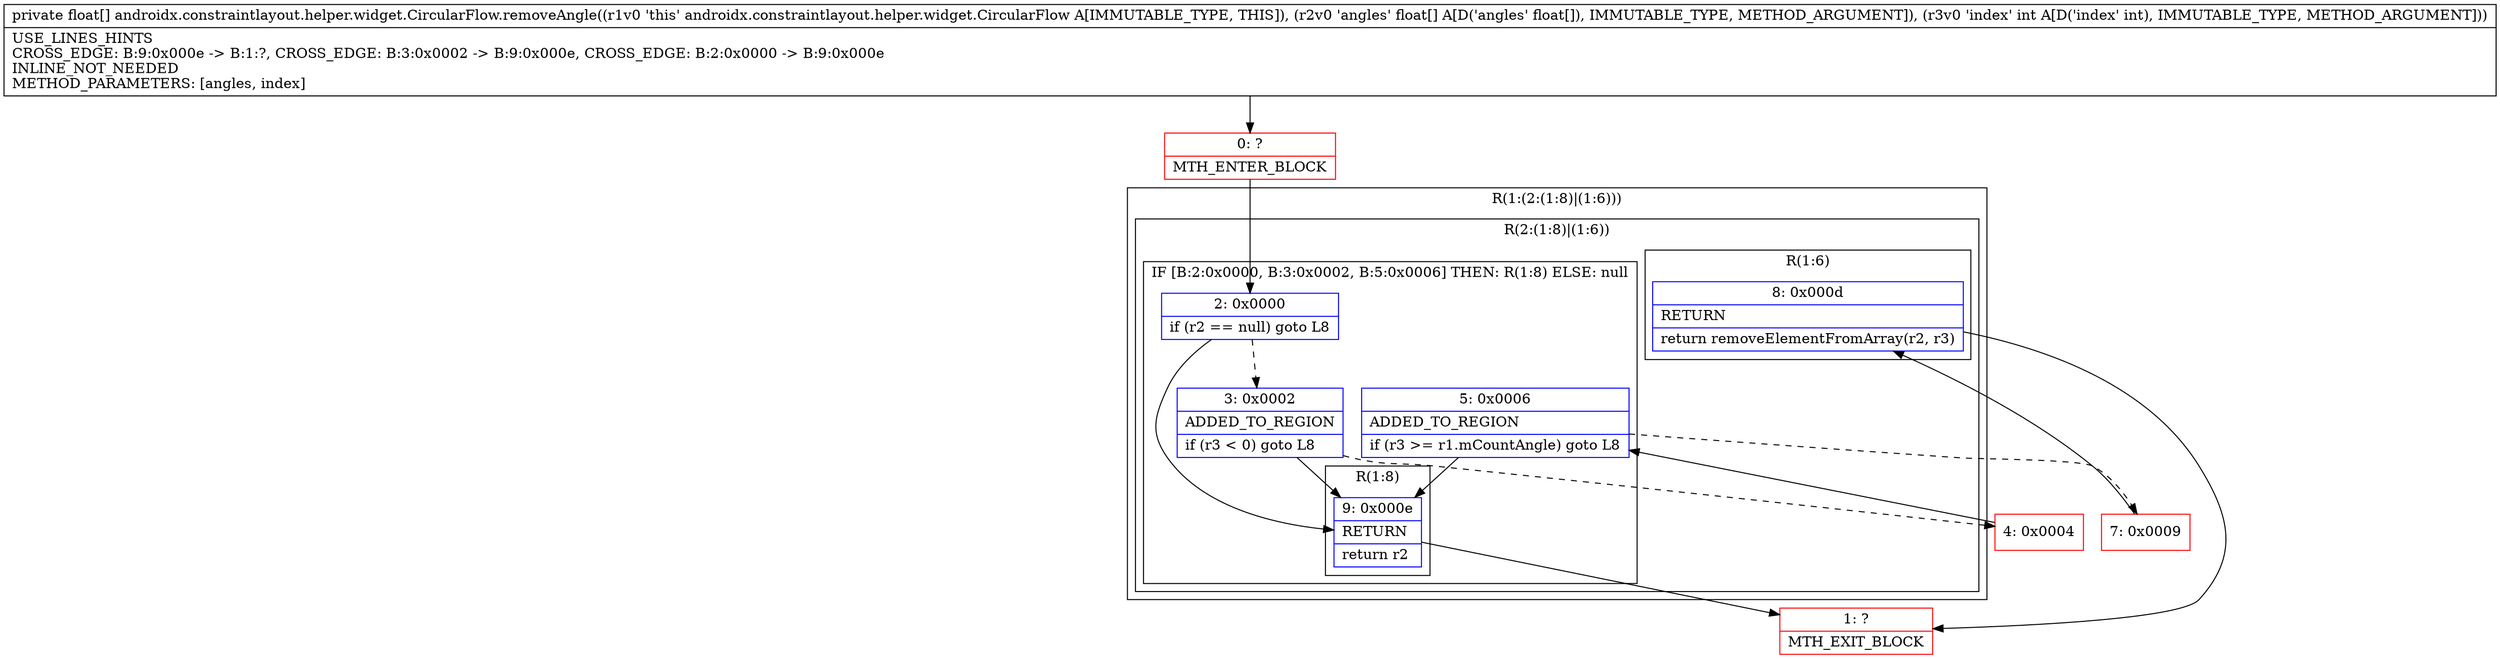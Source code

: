 digraph "CFG forandroidx.constraintlayout.helper.widget.CircularFlow.removeAngle([FI)[F" {
subgraph cluster_Region_1739609142 {
label = "R(1:(2:(1:8)|(1:6)))";
node [shape=record,color=blue];
subgraph cluster_Region_797517582 {
label = "R(2:(1:8)|(1:6))";
node [shape=record,color=blue];
subgraph cluster_IfRegion_1459240947 {
label = "IF [B:2:0x0000, B:3:0x0002, B:5:0x0006] THEN: R(1:8) ELSE: null";
node [shape=record,color=blue];
Node_2 [shape=record,label="{2\:\ 0x0000|if (r2 == null) goto L8\l}"];
Node_3 [shape=record,label="{3\:\ 0x0002|ADDED_TO_REGION\l|if (r3 \< 0) goto L8\l}"];
Node_5 [shape=record,label="{5\:\ 0x0006|ADDED_TO_REGION\l|if (r3 \>= r1.mCountAngle) goto L8\l}"];
subgraph cluster_Region_1343969762 {
label = "R(1:8)";
node [shape=record,color=blue];
Node_9 [shape=record,label="{9\:\ 0x000e|RETURN\l|return r2\l}"];
}
}
subgraph cluster_Region_896509491 {
label = "R(1:6)";
node [shape=record,color=blue];
Node_8 [shape=record,label="{8\:\ 0x000d|RETURN\l|return removeElementFromArray(r2, r3)\l}"];
}
}
}
Node_0 [shape=record,color=red,label="{0\:\ ?|MTH_ENTER_BLOCK\l}"];
Node_4 [shape=record,color=red,label="{4\:\ 0x0004}"];
Node_7 [shape=record,color=red,label="{7\:\ 0x0009}"];
Node_1 [shape=record,color=red,label="{1\:\ ?|MTH_EXIT_BLOCK\l}"];
MethodNode[shape=record,label="{private float[] androidx.constraintlayout.helper.widget.CircularFlow.removeAngle((r1v0 'this' androidx.constraintlayout.helper.widget.CircularFlow A[IMMUTABLE_TYPE, THIS]), (r2v0 'angles' float[] A[D('angles' float[]), IMMUTABLE_TYPE, METHOD_ARGUMENT]), (r3v0 'index' int A[D('index' int), IMMUTABLE_TYPE, METHOD_ARGUMENT]))  | USE_LINES_HINTS\lCROSS_EDGE: B:9:0x000e \-\> B:1:?, CROSS_EDGE: B:3:0x0002 \-\> B:9:0x000e, CROSS_EDGE: B:2:0x0000 \-\> B:9:0x000e\lINLINE_NOT_NEEDED\lMETHOD_PARAMETERS: [angles, index]\l}"];
MethodNode -> Node_0;Node_2 -> Node_3[style=dashed];
Node_2 -> Node_9;
Node_3 -> Node_4[style=dashed];
Node_3 -> Node_9;
Node_5 -> Node_7[style=dashed];
Node_5 -> Node_9;
Node_9 -> Node_1;
Node_8 -> Node_1;
Node_0 -> Node_2;
Node_4 -> Node_5;
Node_7 -> Node_8;
}

